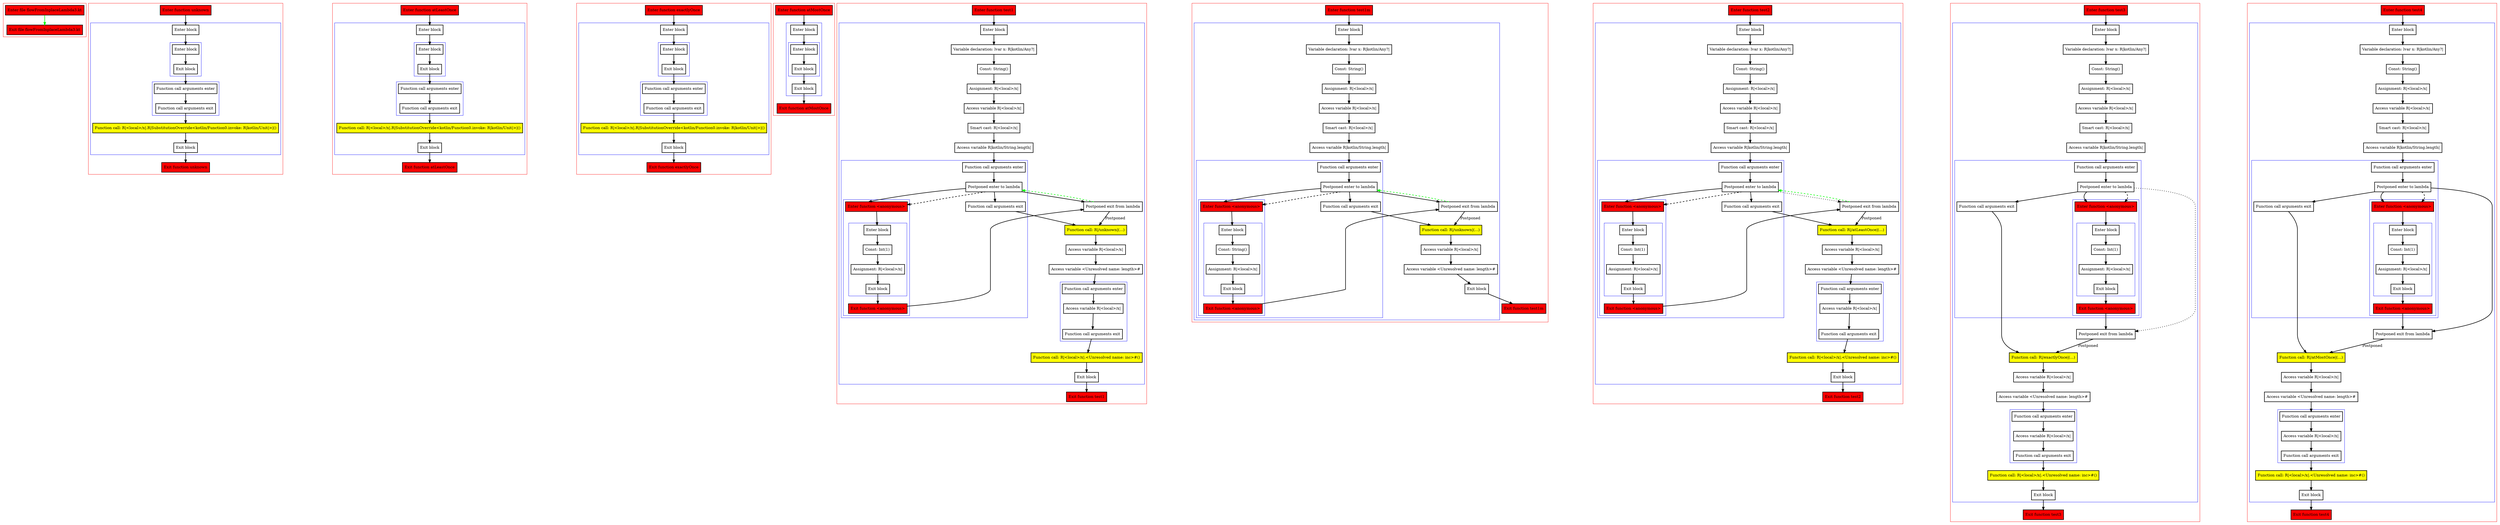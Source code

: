 digraph flowFromInplaceLambda3_kt {
    graph [nodesep=3]
    node [shape=box penwidth=2]
    edge [penwidth=2]

    subgraph cluster_0 {
        color=red
        0 [label="Enter file flowFromInplaceLambda3.kt" style="filled" fillcolor=red];
        1 [label="Exit file flowFromInplaceLambda3.kt" style="filled" fillcolor=red];
    }
    0 -> {1} [color=green];

    subgraph cluster_1 {
        color=red
        2 [label="Enter function unknown" style="filled" fillcolor=red];
        subgraph cluster_2 {
            color=blue
            3 [label="Enter block"];
            subgraph cluster_3 {
                color=blue
                4 [label="Enter block"];
                5 [label="Exit block"];
            }
            subgraph cluster_4 {
                color=blue
                6 [label="Function call arguments enter"];
                7 [label="Function call arguments exit"];
            }
            8 [label="Function call: R|<local>/x|.R|SubstitutionOverride<kotlin/Function0.invoke: R|kotlin/Unit|>|()" style="filled" fillcolor=yellow];
            9 [label="Exit block"];
        }
        10 [label="Exit function unknown" style="filled" fillcolor=red];
    }
    2 -> {3};
    3 -> {4};
    4 -> {5};
    5 -> {6};
    6 -> {7};
    7 -> {8};
    8 -> {9};
    9 -> {10};

    subgraph cluster_5 {
        color=red
        11 [label="Enter function atLeastOnce" style="filled" fillcolor=red];
        subgraph cluster_6 {
            color=blue
            12 [label="Enter block"];
            subgraph cluster_7 {
                color=blue
                13 [label="Enter block"];
                14 [label="Exit block"];
            }
            subgraph cluster_8 {
                color=blue
                15 [label="Function call arguments enter"];
                16 [label="Function call arguments exit"];
            }
            17 [label="Function call: R|<local>/x|.R|SubstitutionOverride<kotlin/Function0.invoke: R|kotlin/Unit|>|()" style="filled" fillcolor=yellow];
            18 [label="Exit block"];
        }
        19 [label="Exit function atLeastOnce" style="filled" fillcolor=red];
    }
    11 -> {12};
    12 -> {13};
    13 -> {14};
    14 -> {15};
    15 -> {16};
    16 -> {17};
    17 -> {18};
    18 -> {19};

    subgraph cluster_9 {
        color=red
        20 [label="Enter function exactlyOnce" style="filled" fillcolor=red];
        subgraph cluster_10 {
            color=blue
            21 [label="Enter block"];
            subgraph cluster_11 {
                color=blue
                22 [label="Enter block"];
                23 [label="Exit block"];
            }
            subgraph cluster_12 {
                color=blue
                24 [label="Function call arguments enter"];
                25 [label="Function call arguments exit"];
            }
            26 [label="Function call: R|<local>/x|.R|SubstitutionOverride<kotlin/Function0.invoke: R|kotlin/Unit|>|()" style="filled" fillcolor=yellow];
            27 [label="Exit block"];
        }
        28 [label="Exit function exactlyOnce" style="filled" fillcolor=red];
    }
    20 -> {21};
    21 -> {22};
    22 -> {23};
    23 -> {24};
    24 -> {25};
    25 -> {26};
    26 -> {27};
    27 -> {28};

    subgraph cluster_13 {
        color=red
        29 [label="Enter function atMostOnce" style="filled" fillcolor=red];
        subgraph cluster_14 {
            color=blue
            30 [label="Enter block"];
            subgraph cluster_15 {
                color=blue
                31 [label="Enter block"];
                32 [label="Exit block"];
            }
            33 [label="Exit block"];
        }
        34 [label="Exit function atMostOnce" style="filled" fillcolor=red];
    }
    29 -> {30};
    30 -> {31};
    31 -> {32};
    32 -> {33};
    33 -> {34};

    subgraph cluster_16 {
        color=red
        35 [label="Enter function test1" style="filled" fillcolor=red];
        subgraph cluster_17 {
            color=blue
            36 [label="Enter block"];
            37 [label="Variable declaration: lvar x: R|kotlin/Any?|"];
            38 [label="Const: String()"];
            39 [label="Assignment: R|<local>/x|"];
            40 [label="Access variable R|<local>/x|"];
            41 [label="Smart cast: R|<local>/x|"];
            42 [label="Access variable R|kotlin/String.length|"];
            subgraph cluster_18 {
                color=blue
                43 [label="Function call arguments enter"];
                44 [label="Postponed enter to lambda"];
                subgraph cluster_19 {
                    color=blue
                    45 [label="Enter function <anonymous>" style="filled" fillcolor=red];
                    subgraph cluster_20 {
                        color=blue
                        46 [label="Enter block"];
                        47 [label="Const: Int(1)"];
                        48 [label="Assignment: R|<local>/x|"];
                        49 [label="Exit block"];
                    }
                    50 [label="Exit function <anonymous>" style="filled" fillcolor=red];
                }
                51 [label="Function call arguments exit"];
            }
            52 [label="Postponed exit from lambda"];
            53 [label="Function call: R|/unknown|(...)" style="filled" fillcolor=yellow];
            54 [label="Access variable R|<local>/x|"];
            55 [label="Access variable <Unresolved name: length>#"];
            subgraph cluster_21 {
                color=blue
                56 [label="Function call arguments enter"];
                57 [label="Access variable R|<local>/x|"];
                58 [label="Function call arguments exit"];
            }
            59 [label="Function call: R|<local>/x|.<Unresolved name: inc>#()" style="filled" fillcolor=yellow];
            60 [label="Exit block"];
        }
        61 [label="Exit function test1" style="filled" fillcolor=red];
    }
    35 -> {36};
    36 -> {37};
    37 -> {38};
    38 -> {39};
    39 -> {40};
    40 -> {41};
    41 -> {42};
    42 -> {43};
    43 -> {44};
    44 -> {45 51 52};
    44 -> {45} [style=dashed];
    45 -> {46};
    46 -> {47};
    47 -> {48};
    48 -> {49};
    49 -> {50};
    50 -> {52};
    51 -> {53};
    52 -> {44} [color=green style=dashed];
    52 -> {53} [label="Postponed"];
    53 -> {54};
    54 -> {55};
    55 -> {56};
    56 -> {57};
    57 -> {58};
    58 -> {59};
    59 -> {60};
    60 -> {61};

    subgraph cluster_22 {
        color=red
        62 [label="Enter function test1m" style="filled" fillcolor=red];
        subgraph cluster_23 {
            color=blue
            63 [label="Enter block"];
            64 [label="Variable declaration: lvar x: R|kotlin/Any?|"];
            65 [label="Const: String()"];
            66 [label="Assignment: R|<local>/x|"];
            67 [label="Access variable R|<local>/x|"];
            68 [label="Smart cast: R|<local>/x|"];
            69 [label="Access variable R|kotlin/String.length|"];
            subgraph cluster_24 {
                color=blue
                70 [label="Function call arguments enter"];
                71 [label="Postponed enter to lambda"];
                subgraph cluster_25 {
                    color=blue
                    72 [label="Enter function <anonymous>" style="filled" fillcolor=red];
                    subgraph cluster_26 {
                        color=blue
                        73 [label="Enter block"];
                        74 [label="Const: String()"];
                        75 [label="Assignment: R|<local>/x|"];
                        76 [label="Exit block"];
                    }
                    77 [label="Exit function <anonymous>" style="filled" fillcolor=red];
                }
                78 [label="Function call arguments exit"];
            }
            79 [label="Postponed exit from lambda"];
            80 [label="Function call: R|/unknown|(...)" style="filled" fillcolor=yellow];
            81 [label="Access variable R|<local>/x|"];
            82 [label="Access variable <Unresolved name: length>#"];
            83 [label="Exit block"];
        }
        84 [label="Exit function test1m" style="filled" fillcolor=red];
    }
    62 -> {63};
    63 -> {64};
    64 -> {65};
    65 -> {66};
    66 -> {67};
    67 -> {68};
    68 -> {69};
    69 -> {70};
    70 -> {71};
    71 -> {72 78 79};
    71 -> {72} [style=dashed];
    72 -> {73};
    73 -> {74};
    74 -> {75};
    75 -> {76};
    76 -> {77};
    77 -> {79};
    78 -> {80};
    79 -> {71} [color=green style=dashed];
    79 -> {80} [label="Postponed"];
    80 -> {81};
    81 -> {82};
    82 -> {83};
    83 -> {84};

    subgraph cluster_27 {
        color=red
        85 [label="Enter function test2" style="filled" fillcolor=red];
        subgraph cluster_28 {
            color=blue
            86 [label="Enter block"];
            87 [label="Variable declaration: lvar x: R|kotlin/Any?|"];
            88 [label="Const: String()"];
            89 [label="Assignment: R|<local>/x|"];
            90 [label="Access variable R|<local>/x|"];
            91 [label="Smart cast: R|<local>/x|"];
            92 [label="Access variable R|kotlin/String.length|"];
            subgraph cluster_29 {
                color=blue
                93 [label="Function call arguments enter"];
                94 [label="Postponed enter to lambda"];
                subgraph cluster_30 {
                    color=blue
                    95 [label="Enter function <anonymous>" style="filled" fillcolor=red];
                    subgraph cluster_31 {
                        color=blue
                        96 [label="Enter block"];
                        97 [label="Const: Int(1)"];
                        98 [label="Assignment: R|<local>/x|"];
                        99 [label="Exit block"];
                    }
                    100 [label="Exit function <anonymous>" style="filled" fillcolor=red];
                }
                101 [label="Function call arguments exit"];
            }
            102 [label="Postponed exit from lambda"];
            103 [label="Function call: R|/atLeastOnce|(...)" style="filled" fillcolor=yellow];
            104 [label="Access variable R|<local>/x|"];
            105 [label="Access variable <Unresolved name: length>#"];
            subgraph cluster_32 {
                color=blue
                106 [label="Function call arguments enter"];
                107 [label="Access variable R|<local>/x|"];
                108 [label="Function call arguments exit"];
            }
            109 [label="Function call: R|<local>/x|.<Unresolved name: inc>#()" style="filled" fillcolor=yellow];
            110 [label="Exit block"];
        }
        111 [label="Exit function test2" style="filled" fillcolor=red];
    }
    85 -> {86};
    86 -> {87};
    87 -> {88};
    88 -> {89};
    89 -> {90};
    90 -> {91};
    91 -> {92};
    92 -> {93};
    93 -> {94};
    94 -> {95 101};
    94 -> {102} [style=dotted];
    94 -> {95} [style=dashed];
    95 -> {96};
    96 -> {97};
    97 -> {98};
    98 -> {99};
    99 -> {100};
    100 -> {102};
    101 -> {103};
    102 -> {94} [color=green style=dashed];
    102 -> {103} [label="Postponed"];
    103 -> {104};
    104 -> {105};
    105 -> {106};
    106 -> {107};
    107 -> {108};
    108 -> {109};
    109 -> {110};
    110 -> {111};

    subgraph cluster_33 {
        color=red
        112 [label="Enter function test3" style="filled" fillcolor=red];
        subgraph cluster_34 {
            color=blue
            113 [label="Enter block"];
            114 [label="Variable declaration: lvar x: R|kotlin/Any?|"];
            115 [label="Const: String()"];
            116 [label="Assignment: R|<local>/x|"];
            117 [label="Access variable R|<local>/x|"];
            118 [label="Smart cast: R|<local>/x|"];
            119 [label="Access variable R|kotlin/String.length|"];
            subgraph cluster_35 {
                color=blue
                120 [label="Function call arguments enter"];
                121 [label="Postponed enter to lambda"];
                subgraph cluster_36 {
                    color=blue
                    122 [label="Enter function <anonymous>" style="filled" fillcolor=red];
                    subgraph cluster_37 {
                        color=blue
                        123 [label="Enter block"];
                        124 [label="Const: Int(1)"];
                        125 [label="Assignment: R|<local>/x|"];
                        126 [label="Exit block"];
                    }
                    127 [label="Exit function <anonymous>" style="filled" fillcolor=red];
                }
                128 [label="Function call arguments exit"];
            }
            129 [label="Postponed exit from lambda"];
            130 [label="Function call: R|/exactlyOnce|(...)" style="filled" fillcolor=yellow];
            131 [label="Access variable R|<local>/x|"];
            132 [label="Access variable <Unresolved name: length>#"];
            subgraph cluster_38 {
                color=blue
                133 [label="Function call arguments enter"];
                134 [label="Access variable R|<local>/x|"];
                135 [label="Function call arguments exit"];
            }
            136 [label="Function call: R|<local>/x|.<Unresolved name: inc>#()" style="filled" fillcolor=yellow];
            137 [label="Exit block"];
        }
        138 [label="Exit function test3" style="filled" fillcolor=red];
    }
    112 -> {113};
    113 -> {114};
    114 -> {115};
    115 -> {116};
    116 -> {117};
    117 -> {118};
    118 -> {119};
    119 -> {120};
    120 -> {121};
    121 -> {122 128};
    121 -> {129} [style=dotted];
    121 -> {122} [style=dashed];
    122 -> {123};
    123 -> {124};
    124 -> {125};
    125 -> {126};
    126 -> {127};
    127 -> {129};
    128 -> {130};
    129 -> {130} [label="Postponed"];
    130 -> {131};
    131 -> {132};
    132 -> {133};
    133 -> {134};
    134 -> {135};
    135 -> {136};
    136 -> {137};
    137 -> {138};

    subgraph cluster_39 {
        color=red
        139 [label="Enter function test4" style="filled" fillcolor=red];
        subgraph cluster_40 {
            color=blue
            140 [label="Enter block"];
            141 [label="Variable declaration: lvar x: R|kotlin/Any?|"];
            142 [label="Const: String()"];
            143 [label="Assignment: R|<local>/x|"];
            144 [label="Access variable R|<local>/x|"];
            145 [label="Smart cast: R|<local>/x|"];
            146 [label="Access variable R|kotlin/String.length|"];
            subgraph cluster_41 {
                color=blue
                147 [label="Function call arguments enter"];
                148 [label="Postponed enter to lambda"];
                subgraph cluster_42 {
                    color=blue
                    149 [label="Enter function <anonymous>" style="filled" fillcolor=red];
                    subgraph cluster_43 {
                        color=blue
                        150 [label="Enter block"];
                        151 [label="Const: Int(1)"];
                        152 [label="Assignment: R|<local>/x|"];
                        153 [label="Exit block"];
                    }
                    154 [label="Exit function <anonymous>" style="filled" fillcolor=red];
                }
                155 [label="Function call arguments exit"];
            }
            156 [label="Postponed exit from lambda"];
            157 [label="Function call: R|/atMostOnce|(...)" style="filled" fillcolor=yellow];
            158 [label="Access variable R|<local>/x|"];
            159 [label="Access variable <Unresolved name: length>#"];
            subgraph cluster_44 {
                color=blue
                160 [label="Function call arguments enter"];
                161 [label="Access variable R|<local>/x|"];
                162 [label="Function call arguments exit"];
            }
            163 [label="Function call: R|<local>/x|.<Unresolved name: inc>#()" style="filled" fillcolor=yellow];
            164 [label="Exit block"];
        }
        165 [label="Exit function test4" style="filled" fillcolor=red];
    }
    139 -> {140};
    140 -> {141};
    141 -> {142};
    142 -> {143};
    143 -> {144};
    144 -> {145};
    145 -> {146};
    146 -> {147};
    147 -> {148};
    148 -> {149 155 156};
    148 -> {149} [style=dashed];
    149 -> {150};
    150 -> {151};
    151 -> {152};
    152 -> {153};
    153 -> {154};
    154 -> {156};
    155 -> {157};
    156 -> {157} [label="Postponed"];
    157 -> {158};
    158 -> {159};
    159 -> {160};
    160 -> {161};
    161 -> {162};
    162 -> {163};
    163 -> {164};
    164 -> {165};

}
